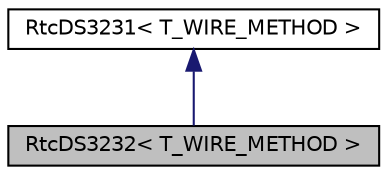 digraph "RtcDS3232&lt; T_WIRE_METHOD &gt;"
{
 // LATEX_PDF_SIZE
  edge [fontname="Helvetica",fontsize="10",labelfontname="Helvetica",labelfontsize="10"];
  node [fontname="Helvetica",fontsize="10",shape=record];
  Node1 [label="RtcDS3232\< T_WIRE_METHOD \>",height=0.2,width=0.4,color="black", fillcolor="grey75", style="filled", fontcolor="black",tooltip=" "];
  Node2 -> Node1 [dir="back",color="midnightblue",fontsize="10",style="solid",fontname="Helvetica"];
  Node2 [label="RtcDS3231\< T_WIRE_METHOD \>",height=0.2,width=0.4,color="black", fillcolor="white", style="filled",URL="$classRtcDS3231.html",tooltip=" "];
}
